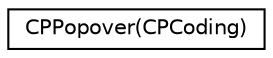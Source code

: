 digraph "Graphical Class Hierarchy"
{
  edge [fontname="Helvetica",fontsize="10",labelfontname="Helvetica",labelfontsize="10"];
  node [fontname="Helvetica",fontsize="10",shape=record];
  rankdir="LR";
  Node1 [label="CPPopover(CPCoding)",height=0.2,width=0.4,color="black", fillcolor="white", style="filled",URL="$category_c_p_popover_07_c_p_coding_08.html"];
}

